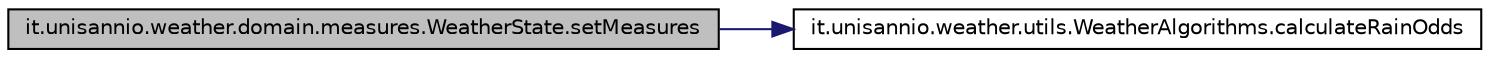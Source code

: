 digraph"it.unisannio.weather.domain.measures.WeatherState.setMeasures"
{
edge[fontname="Helvetica",fontsize="10",labelfontname="Helvetica",labelfontsize="10"];
node[fontname="Helvetica",fontsize="10",shape=record];
rankdir="LR";
Node1[label="it.unisannio.weather.domain.measures.WeatherState.setMeasures",height=0.2,width=0.4,color="black",fillcolor="grey75",style="filled",fontcolor="black"];
Node1->Node2[color="midnightblue",fontsize="10",style="solid",fontname="Helvetica"];
Node2[label="it.unisannio.weather.utils.WeatherAlgorithms.calculateRainOdds",height=0.2,width=0.4,color="black",fillcolor="white",style="filled",URL="$classit_1_1unisannio_1_1weather_1_1utils_1_1WeatherAlgorithms.html#ad1e9577cddbda993e7c4c115af7d3026"];
}
